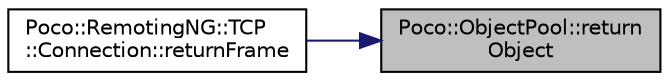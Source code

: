 digraph "Poco::ObjectPool::returnObject"
{
 // LATEX_PDF_SIZE
  edge [fontname="Helvetica",fontsize="10",labelfontname="Helvetica",labelfontsize="10"];
  node [fontname="Helvetica",fontsize="10",shape=record];
  rankdir="RL";
  Node1 [label="Poco::ObjectPool::return\lObject",height=0.2,width=0.4,color="black", fillcolor="grey75", style="filled", fontcolor="black",tooltip="Returns an object to the pool."];
  Node1 -> Node2 [dir="back",color="midnightblue",fontsize="10",style="solid"];
  Node2 [label="Poco::RemotingNG::TCP\l::Connection::returnFrame",height=0.2,width=0.4,color="black", fillcolor="white", style="filled",URL="$classPoco_1_1RemotingNG_1_1TCP_1_1Connection.html#ad5cdeab3ef29ce3a6e21983c5719215a",tooltip=" "];
}
